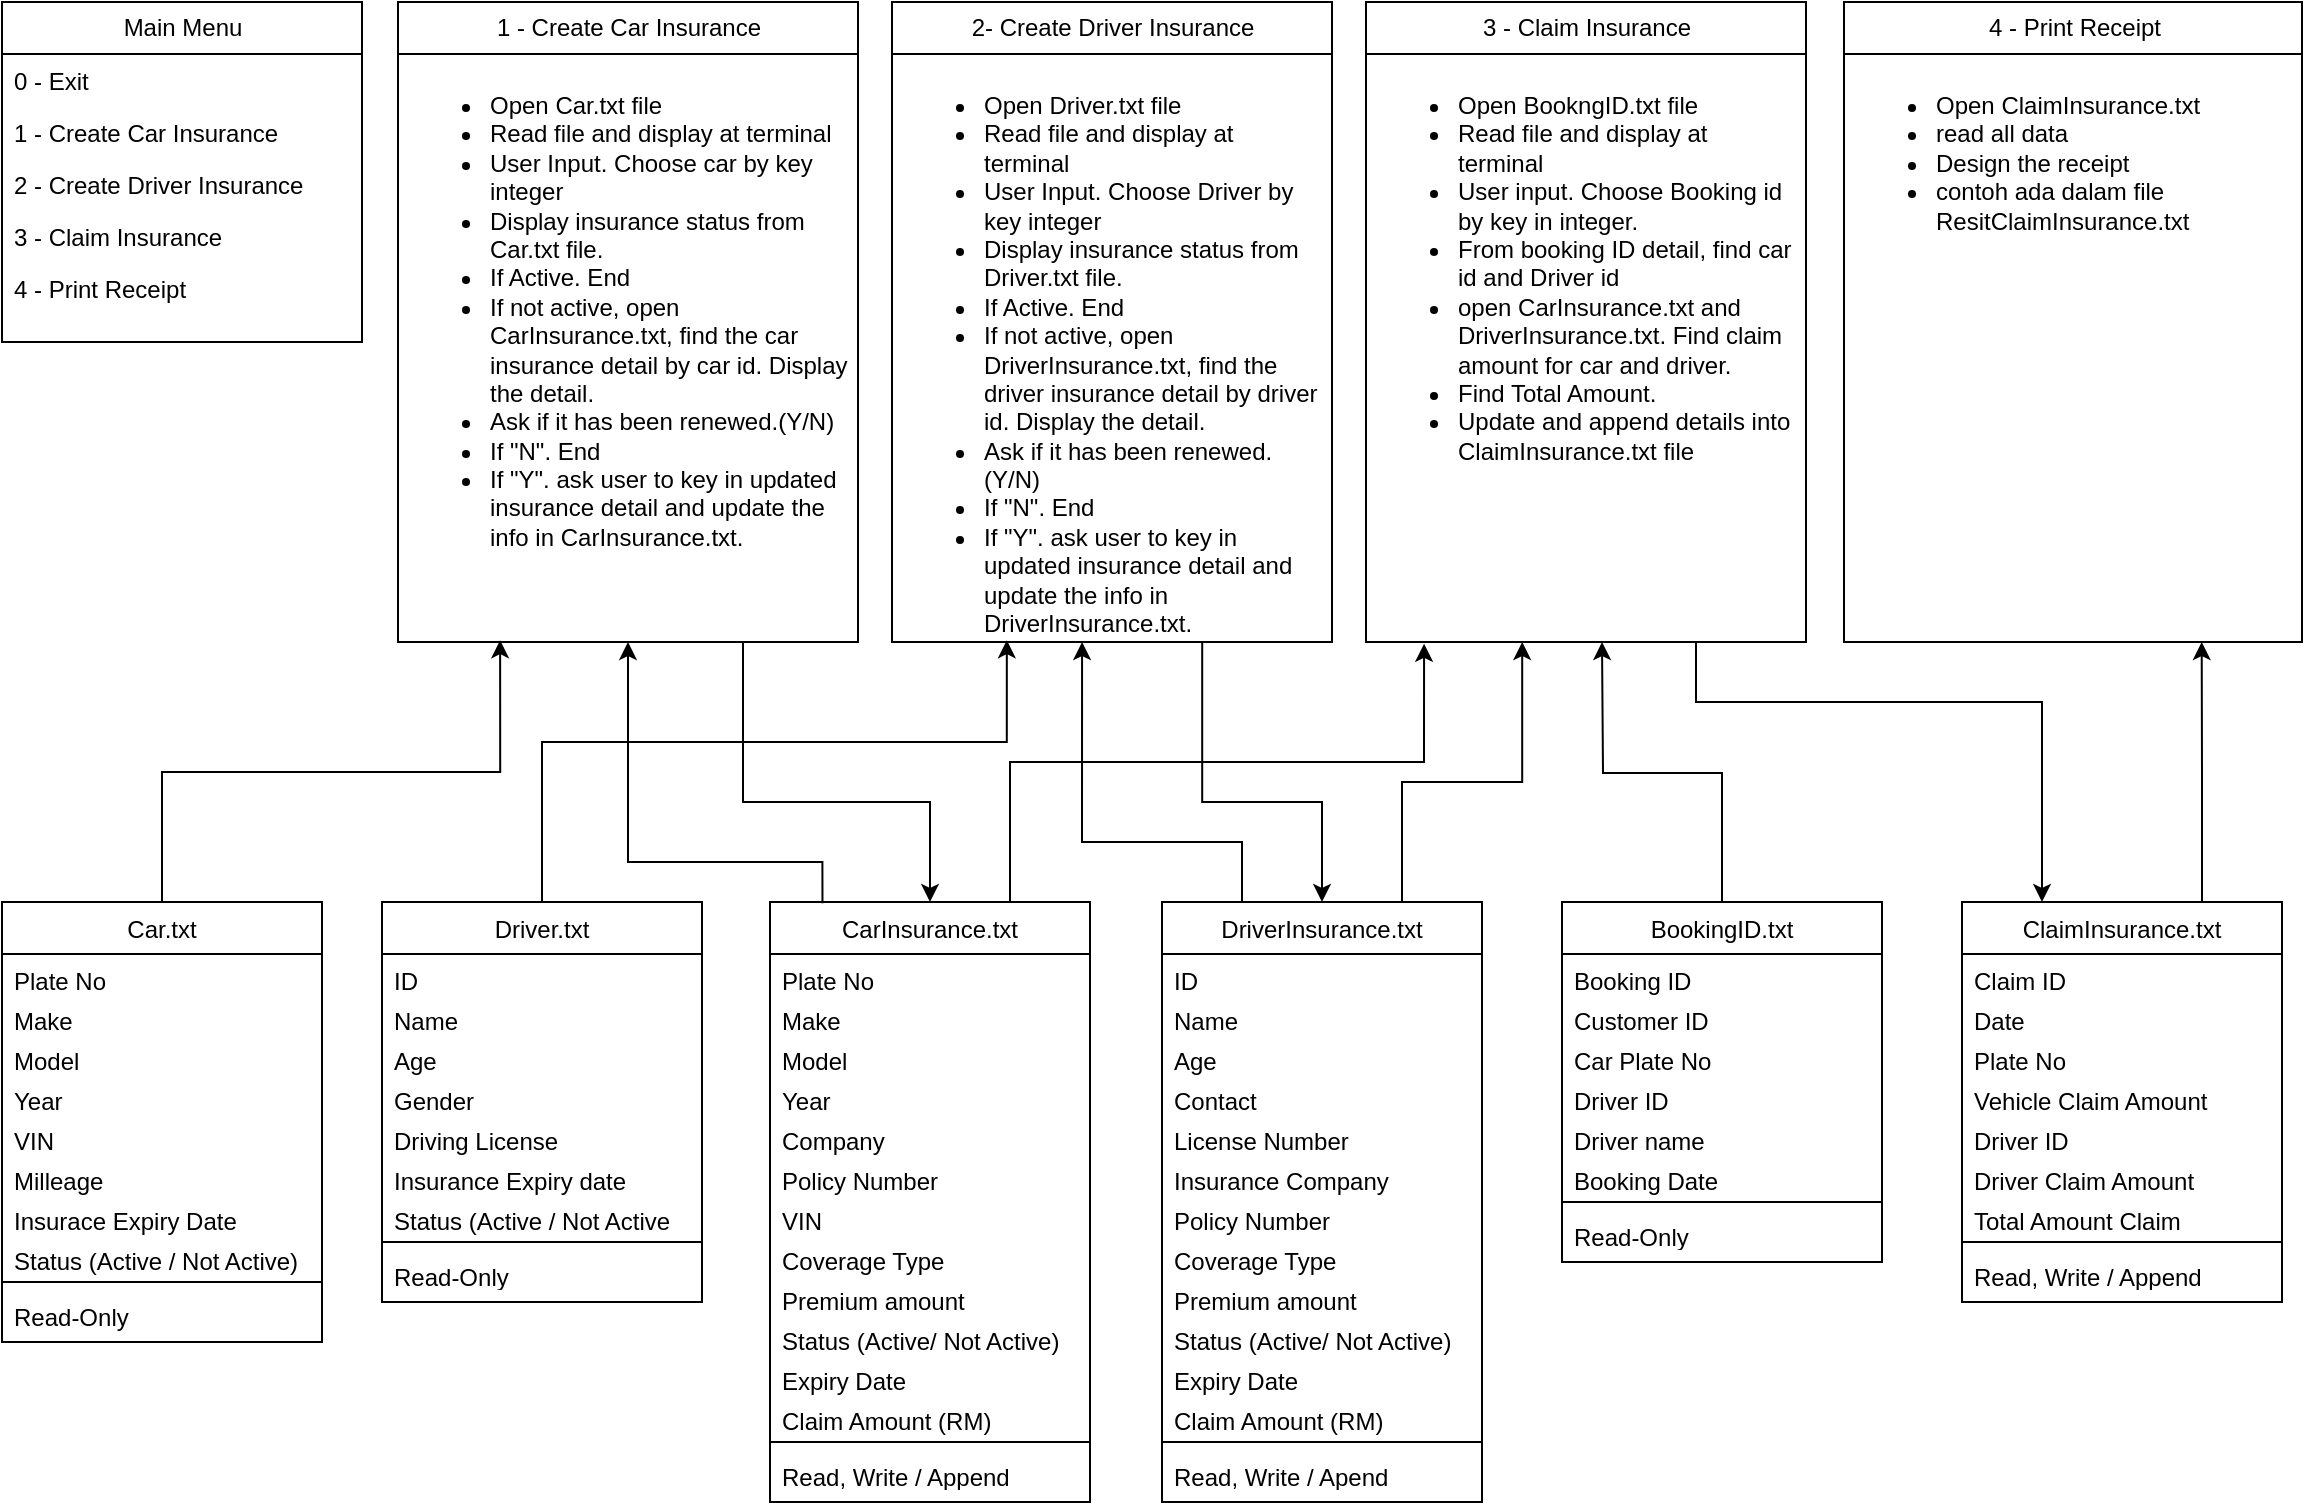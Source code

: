 <mxfile version="22.1.18" type="github">
  <diagram id="C5RBs43oDa-KdzZeNtuy" name="Page-1">
    <mxGraphModel dx="1302" dy="714" grid="1" gridSize="10" guides="1" tooltips="1" connect="1" arrows="1" fold="1" page="1" pageScale="1" pageWidth="1169" pageHeight="827" background="none" math="0" shadow="0">
      <root>
        <mxCell id="WIyWlLk6GJQsqaUBKTNV-0" />
        <mxCell id="WIyWlLk6GJQsqaUBKTNV-1" parent="WIyWlLk6GJQsqaUBKTNV-0" />
        <mxCell id="zkfFHV4jXpPFQw0GAbJ--17" value="Driver.txt" style="swimlane;fontStyle=0;align=center;verticalAlign=top;childLayout=stackLayout;horizontal=1;startSize=26;horizontalStack=0;resizeParent=1;resizeLast=0;collapsible=1;marginBottom=0;rounded=0;shadow=0;strokeWidth=1;" parent="WIyWlLk6GJQsqaUBKTNV-1" vertex="1">
          <mxGeometry x="199" y="480" width="160" height="200" as="geometry">
            <mxRectangle x="940" y="82" width="160" height="26" as="alternateBounds" />
          </mxGeometry>
        </mxCell>
        <mxCell id="LjltIJ_5xy5s9-dVVkUB-16" value="ID" style="text;align=left;verticalAlign=top;spacingLeft=4;spacingRight=4;overflow=hidden;rotatable=0;points=[[0,0.5],[1,0.5]];portConstraint=eastwest;" vertex="1" parent="zkfFHV4jXpPFQw0GAbJ--17">
          <mxGeometry y="26" width="160" height="20" as="geometry" />
        </mxCell>
        <mxCell id="LjltIJ_5xy5s9-dVVkUB-24" value="Name" style="text;align=left;verticalAlign=top;spacingLeft=4;spacingRight=4;overflow=hidden;rotatable=0;points=[[0,0.5],[1,0.5]];portConstraint=eastwest;" vertex="1" parent="zkfFHV4jXpPFQw0GAbJ--17">
          <mxGeometry y="46" width="160" height="20" as="geometry" />
        </mxCell>
        <mxCell id="LjltIJ_5xy5s9-dVVkUB-20" value="Age" style="text;align=left;verticalAlign=top;spacingLeft=4;spacingRight=4;overflow=hidden;rotatable=0;points=[[0,0.5],[1,0.5]];portConstraint=eastwest;" vertex="1" parent="zkfFHV4jXpPFQw0GAbJ--17">
          <mxGeometry y="66" width="160" height="20" as="geometry" />
        </mxCell>
        <mxCell id="LjltIJ_5xy5s9-dVVkUB-21" value="Gender" style="text;align=left;verticalAlign=top;spacingLeft=4;spacingRight=4;overflow=hidden;rotatable=0;points=[[0,0.5],[1,0.5]];portConstraint=eastwest;" vertex="1" parent="zkfFHV4jXpPFQw0GAbJ--17">
          <mxGeometry y="86" width="160" height="20" as="geometry" />
        </mxCell>
        <mxCell id="LjltIJ_5xy5s9-dVVkUB-23" value="Driving License" style="text;align=left;verticalAlign=top;spacingLeft=4;spacingRight=4;overflow=hidden;rotatable=0;points=[[0,0.5],[1,0.5]];portConstraint=eastwest;" vertex="1" parent="zkfFHV4jXpPFQw0GAbJ--17">
          <mxGeometry y="106" width="160" height="20" as="geometry" />
        </mxCell>
        <mxCell id="LjltIJ_5xy5s9-dVVkUB-19" value="Insurance Expiry date" style="text;align=left;verticalAlign=top;spacingLeft=4;spacingRight=4;overflow=hidden;rotatable=0;points=[[0,0.5],[1,0.5]];portConstraint=eastwest;" vertex="1" parent="zkfFHV4jXpPFQw0GAbJ--17">
          <mxGeometry y="126" width="160" height="20" as="geometry" />
        </mxCell>
        <mxCell id="LjltIJ_5xy5s9-dVVkUB-22" value="Status (Active / Not Active" style="text;align=left;verticalAlign=top;spacingLeft=4;spacingRight=4;overflow=hidden;rotatable=0;points=[[0,0.5],[1,0.5]];portConstraint=eastwest;" vertex="1" parent="zkfFHV4jXpPFQw0GAbJ--17">
          <mxGeometry y="146" width="160" height="20" as="geometry" />
        </mxCell>
        <mxCell id="zkfFHV4jXpPFQw0GAbJ--23" value="" style="line;html=1;strokeWidth=1;align=left;verticalAlign=middle;spacingTop=-1;spacingLeft=3;spacingRight=3;rotatable=0;labelPosition=right;points=[];portConstraint=eastwest;" parent="zkfFHV4jXpPFQw0GAbJ--17" vertex="1">
          <mxGeometry y="166" width="160" height="8" as="geometry" />
        </mxCell>
        <mxCell id="zkfFHV4jXpPFQw0GAbJ--24" value="Read-Only" style="text;align=left;verticalAlign=top;spacingLeft=4;spacingRight=4;overflow=hidden;rotatable=0;points=[[0,0.5],[1,0.5]];portConstraint=eastwest;" parent="zkfFHV4jXpPFQw0GAbJ--17" vertex="1">
          <mxGeometry y="174" width="160" height="16" as="geometry" />
        </mxCell>
        <mxCell id="LjltIJ_5xy5s9-dVVkUB-25" value="Car.txt" style="swimlane;fontStyle=0;align=center;verticalAlign=top;childLayout=stackLayout;horizontal=1;startSize=26;horizontalStack=0;resizeParent=1;resizeLast=0;collapsible=1;marginBottom=0;rounded=0;shadow=0;strokeWidth=1;" vertex="1" parent="WIyWlLk6GJQsqaUBKTNV-1">
          <mxGeometry x="9" y="480" width="160" height="220" as="geometry">
            <mxRectangle x="30" y="480" width="160" height="26" as="alternateBounds" />
          </mxGeometry>
        </mxCell>
        <mxCell id="LjltIJ_5xy5s9-dVVkUB-26" value="Plate No" style="text;align=left;verticalAlign=top;spacingLeft=4;spacingRight=4;overflow=hidden;rotatable=0;points=[[0,0.5],[1,0.5]];portConstraint=eastwest;" vertex="1" parent="LjltIJ_5xy5s9-dVVkUB-25">
          <mxGeometry y="26" width="160" height="20" as="geometry" />
        </mxCell>
        <mxCell id="LjltIJ_5xy5s9-dVVkUB-27" value="Make" style="text;align=left;verticalAlign=top;spacingLeft=4;spacingRight=4;overflow=hidden;rotatable=0;points=[[0,0.5],[1,0.5]];portConstraint=eastwest;" vertex="1" parent="LjltIJ_5xy5s9-dVVkUB-25">
          <mxGeometry y="46" width="160" height="20" as="geometry" />
        </mxCell>
        <mxCell id="LjltIJ_5xy5s9-dVVkUB-28" value="Model" style="text;align=left;verticalAlign=top;spacingLeft=4;spacingRight=4;overflow=hidden;rotatable=0;points=[[0,0.5],[1,0.5]];portConstraint=eastwest;" vertex="1" parent="LjltIJ_5xy5s9-dVVkUB-25">
          <mxGeometry y="66" width="160" height="20" as="geometry" />
        </mxCell>
        <mxCell id="LjltIJ_5xy5s9-dVVkUB-29" value="Year" style="text;align=left;verticalAlign=top;spacingLeft=4;spacingRight=4;overflow=hidden;rotatable=0;points=[[0,0.5],[1,0.5]];portConstraint=eastwest;" vertex="1" parent="LjltIJ_5xy5s9-dVVkUB-25">
          <mxGeometry y="86" width="160" height="20" as="geometry" />
        </mxCell>
        <mxCell id="LjltIJ_5xy5s9-dVVkUB-30" value="VIN" style="text;align=left;verticalAlign=top;spacingLeft=4;spacingRight=4;overflow=hidden;rotatable=0;points=[[0,0.5],[1,0.5]];portConstraint=eastwest;" vertex="1" parent="LjltIJ_5xy5s9-dVVkUB-25">
          <mxGeometry y="106" width="160" height="20" as="geometry" />
        </mxCell>
        <mxCell id="LjltIJ_5xy5s9-dVVkUB-31" value="Milleage" style="text;align=left;verticalAlign=top;spacingLeft=4;spacingRight=4;overflow=hidden;rotatable=0;points=[[0,0.5],[1,0.5]];portConstraint=eastwest;" vertex="1" parent="LjltIJ_5xy5s9-dVVkUB-25">
          <mxGeometry y="126" width="160" height="20" as="geometry" />
        </mxCell>
        <mxCell id="LjltIJ_5xy5s9-dVVkUB-32" value="Insurace Expiry Date" style="text;align=left;verticalAlign=top;spacingLeft=4;spacingRight=4;overflow=hidden;rotatable=0;points=[[0,0.5],[1,0.5]];portConstraint=eastwest;" vertex="1" parent="LjltIJ_5xy5s9-dVVkUB-25">
          <mxGeometry y="146" width="160" height="20" as="geometry" />
        </mxCell>
        <mxCell id="LjltIJ_5xy5s9-dVVkUB-131" value="Status (Active / Not Active)" style="text;align=left;verticalAlign=top;spacingLeft=4;spacingRight=4;overflow=hidden;rotatable=0;points=[[0,0.5],[1,0.5]];portConstraint=eastwest;" vertex="1" parent="LjltIJ_5xy5s9-dVVkUB-25">
          <mxGeometry y="166" width="160" height="20" as="geometry" />
        </mxCell>
        <mxCell id="LjltIJ_5xy5s9-dVVkUB-33" value="" style="line;html=1;strokeWidth=1;align=left;verticalAlign=middle;spacingTop=-1;spacingLeft=3;spacingRight=3;rotatable=0;labelPosition=right;points=[];portConstraint=eastwest;" vertex="1" parent="LjltIJ_5xy5s9-dVVkUB-25">
          <mxGeometry y="186" width="160" height="8" as="geometry" />
        </mxCell>
        <mxCell id="LjltIJ_5xy5s9-dVVkUB-34" value="Read-Only" style="text;align=left;verticalAlign=top;spacingLeft=4;spacingRight=4;overflow=hidden;rotatable=0;points=[[0,0.5],[1,0.5]];portConstraint=eastwest;" vertex="1" parent="LjltIJ_5xy5s9-dVVkUB-25">
          <mxGeometry y="194" width="160" height="26" as="geometry" />
        </mxCell>
        <mxCell id="LjltIJ_5xy5s9-dVVkUB-35" value="DriverInsurance.txt" style="swimlane;fontStyle=0;align=center;verticalAlign=top;childLayout=stackLayout;horizontal=1;startSize=26;horizontalStack=0;resizeParent=1;resizeLast=0;collapsible=1;marginBottom=0;rounded=0;shadow=0;strokeWidth=1;" vertex="1" parent="WIyWlLk6GJQsqaUBKTNV-1">
          <mxGeometry x="589" y="480" width="160" height="300" as="geometry">
            <mxRectangle x="710" y="480" width="160" height="26" as="alternateBounds" />
          </mxGeometry>
        </mxCell>
        <mxCell id="LjltIJ_5xy5s9-dVVkUB-36" value="ID" style="text;align=left;verticalAlign=top;spacingLeft=4;spacingRight=4;overflow=hidden;rotatable=0;points=[[0,0.5],[1,0.5]];portConstraint=eastwest;" vertex="1" parent="LjltIJ_5xy5s9-dVVkUB-35">
          <mxGeometry y="26" width="160" height="20" as="geometry" />
        </mxCell>
        <mxCell id="LjltIJ_5xy5s9-dVVkUB-37" value="Name" style="text;align=left;verticalAlign=top;spacingLeft=4;spacingRight=4;overflow=hidden;rotatable=0;points=[[0,0.5],[1,0.5]];portConstraint=eastwest;" vertex="1" parent="LjltIJ_5xy5s9-dVVkUB-35">
          <mxGeometry y="46" width="160" height="20" as="geometry" />
        </mxCell>
        <mxCell id="LjltIJ_5xy5s9-dVVkUB-82" value="Age" style="text;align=left;verticalAlign=top;spacingLeft=4;spacingRight=4;overflow=hidden;rotatable=0;points=[[0,0.5],[1,0.5]];portConstraint=eastwest;" vertex="1" parent="LjltIJ_5xy5s9-dVVkUB-35">
          <mxGeometry y="66" width="160" height="20" as="geometry" />
        </mxCell>
        <mxCell id="LjltIJ_5xy5s9-dVVkUB-83" value="Contact" style="text;align=left;verticalAlign=top;spacingLeft=4;spacingRight=4;overflow=hidden;rotatable=0;points=[[0,0.5],[1,0.5]];portConstraint=eastwest;" vertex="1" parent="LjltIJ_5xy5s9-dVVkUB-35">
          <mxGeometry y="86" width="160" height="20" as="geometry" />
        </mxCell>
        <mxCell id="LjltIJ_5xy5s9-dVVkUB-38" value="License Number" style="text;align=left;verticalAlign=top;spacingLeft=4;spacingRight=4;overflow=hidden;rotatable=0;points=[[0,0.5],[1,0.5]];portConstraint=eastwest;" vertex="1" parent="LjltIJ_5xy5s9-dVVkUB-35">
          <mxGeometry y="106" width="160" height="20" as="geometry" />
        </mxCell>
        <mxCell id="LjltIJ_5xy5s9-dVVkUB-39" value="Insurance Company" style="text;align=left;verticalAlign=top;spacingLeft=4;spacingRight=4;overflow=hidden;rotatable=0;points=[[0,0.5],[1,0.5]];portConstraint=eastwest;" vertex="1" parent="LjltIJ_5xy5s9-dVVkUB-35">
          <mxGeometry y="126" width="160" height="20" as="geometry" />
        </mxCell>
        <mxCell id="LjltIJ_5xy5s9-dVVkUB-40" value="Policy Number" style="text;align=left;verticalAlign=top;spacingLeft=4;spacingRight=4;overflow=hidden;rotatable=0;points=[[0,0.5],[1,0.5]];portConstraint=eastwest;" vertex="1" parent="LjltIJ_5xy5s9-dVVkUB-35">
          <mxGeometry y="146" width="160" height="20" as="geometry" />
        </mxCell>
        <mxCell id="LjltIJ_5xy5s9-dVVkUB-41" value="Coverage Type&#xa;" style="text;align=left;verticalAlign=top;spacingLeft=4;spacingRight=4;overflow=hidden;rotatable=0;points=[[0,0.5],[1,0.5]];portConstraint=eastwest;" vertex="1" parent="LjltIJ_5xy5s9-dVVkUB-35">
          <mxGeometry y="166" width="160" height="20" as="geometry" />
        </mxCell>
        <mxCell id="LjltIJ_5xy5s9-dVVkUB-84" value="Premium amount" style="text;align=left;verticalAlign=top;spacingLeft=4;spacingRight=4;overflow=hidden;rotatable=0;points=[[0,0.5],[1,0.5]];portConstraint=eastwest;" vertex="1" parent="LjltIJ_5xy5s9-dVVkUB-35">
          <mxGeometry y="186" width="160" height="20" as="geometry" />
        </mxCell>
        <mxCell id="LjltIJ_5xy5s9-dVVkUB-85" value="Status (Active/ Not Active)" style="text;align=left;verticalAlign=top;spacingLeft=4;spacingRight=4;overflow=hidden;rotatable=0;points=[[0,0.5],[1,0.5]];portConstraint=eastwest;" vertex="1" parent="LjltIJ_5xy5s9-dVVkUB-35">
          <mxGeometry y="206" width="160" height="20" as="geometry" />
        </mxCell>
        <mxCell id="LjltIJ_5xy5s9-dVVkUB-42" value="Expiry Date" style="text;align=left;verticalAlign=top;spacingLeft=4;spacingRight=4;overflow=hidden;rotatable=0;points=[[0,0.5],[1,0.5]];portConstraint=eastwest;" vertex="1" parent="LjltIJ_5xy5s9-dVVkUB-35">
          <mxGeometry y="226" width="160" height="20" as="geometry" />
        </mxCell>
        <mxCell id="LjltIJ_5xy5s9-dVVkUB-87" value="Claim Amount (RM)" style="text;align=left;verticalAlign=top;spacingLeft=4;spacingRight=4;overflow=hidden;rotatable=0;points=[[0,0.5],[1,0.5]];portConstraint=eastwest;" vertex="1" parent="LjltIJ_5xy5s9-dVVkUB-35">
          <mxGeometry y="246" width="160" height="20" as="geometry" />
        </mxCell>
        <mxCell id="LjltIJ_5xy5s9-dVVkUB-43" value="" style="line;html=1;strokeWidth=1;align=left;verticalAlign=middle;spacingTop=-1;spacingLeft=3;spacingRight=3;rotatable=0;labelPosition=right;points=[];portConstraint=eastwest;" vertex="1" parent="LjltIJ_5xy5s9-dVVkUB-35">
          <mxGeometry y="266" width="160" height="8" as="geometry" />
        </mxCell>
        <mxCell id="LjltIJ_5xy5s9-dVVkUB-44" value="Read, Write / Apend" style="text;align=left;verticalAlign=top;spacingLeft=4;spacingRight=4;overflow=hidden;rotatable=0;points=[[0,0.5],[1,0.5]];portConstraint=eastwest;" vertex="1" parent="LjltIJ_5xy5s9-dVVkUB-35">
          <mxGeometry y="274" width="160" height="16" as="geometry" />
        </mxCell>
        <mxCell id="LjltIJ_5xy5s9-dVVkUB-45" value="CarInsurance.txt" style="swimlane;fontStyle=0;align=center;verticalAlign=top;childLayout=stackLayout;horizontal=1;startSize=26;horizontalStack=0;resizeParent=1;resizeLast=0;collapsible=1;marginBottom=0;rounded=0;shadow=0;strokeWidth=1;" vertex="1" parent="WIyWlLk6GJQsqaUBKTNV-1">
          <mxGeometry x="393" y="480" width="160" height="300" as="geometry">
            <mxRectangle x="490" y="480" width="160" height="26" as="alternateBounds" />
          </mxGeometry>
        </mxCell>
        <mxCell id="LjltIJ_5xy5s9-dVVkUB-46" value="Plate No" style="text;align=left;verticalAlign=top;spacingLeft=4;spacingRight=4;overflow=hidden;rotatable=0;points=[[0,0.5],[1,0.5]];portConstraint=eastwest;" vertex="1" parent="LjltIJ_5xy5s9-dVVkUB-45">
          <mxGeometry y="26" width="160" height="20" as="geometry" />
        </mxCell>
        <mxCell id="LjltIJ_5xy5s9-dVVkUB-47" value="Make" style="text;align=left;verticalAlign=top;spacingLeft=4;spacingRight=4;overflow=hidden;rotatable=0;points=[[0,0.5],[1,0.5]];portConstraint=eastwest;" vertex="1" parent="LjltIJ_5xy5s9-dVVkUB-45">
          <mxGeometry y="46" width="160" height="20" as="geometry" />
        </mxCell>
        <mxCell id="LjltIJ_5xy5s9-dVVkUB-48" value="Model" style="text;align=left;verticalAlign=top;spacingLeft=4;spacingRight=4;overflow=hidden;rotatable=0;points=[[0,0.5],[1,0.5]];portConstraint=eastwest;" vertex="1" parent="LjltIJ_5xy5s9-dVVkUB-45">
          <mxGeometry y="66" width="160" height="20" as="geometry" />
        </mxCell>
        <mxCell id="LjltIJ_5xy5s9-dVVkUB-49" value="Year" style="text;align=left;verticalAlign=top;spacingLeft=4;spacingRight=4;overflow=hidden;rotatable=0;points=[[0,0.5],[1,0.5]];portConstraint=eastwest;" vertex="1" parent="LjltIJ_5xy5s9-dVVkUB-45">
          <mxGeometry y="86" width="160" height="20" as="geometry" />
        </mxCell>
        <mxCell id="LjltIJ_5xy5s9-dVVkUB-77" value="Company" style="text;align=left;verticalAlign=top;spacingLeft=4;spacingRight=4;overflow=hidden;rotatable=0;points=[[0,0.5],[1,0.5]];portConstraint=eastwest;" vertex="1" parent="LjltIJ_5xy5s9-dVVkUB-45">
          <mxGeometry y="106" width="160" height="20" as="geometry" />
        </mxCell>
        <mxCell id="LjltIJ_5xy5s9-dVVkUB-78" value="Policy Number" style="text;align=left;verticalAlign=top;spacingLeft=4;spacingRight=4;overflow=hidden;rotatable=0;points=[[0,0.5],[1,0.5]];portConstraint=eastwest;" vertex="1" parent="LjltIJ_5xy5s9-dVVkUB-45">
          <mxGeometry y="126" width="160" height="20" as="geometry" />
        </mxCell>
        <mxCell id="LjltIJ_5xy5s9-dVVkUB-50" value="VIN" style="text;align=left;verticalAlign=top;spacingLeft=4;spacingRight=4;overflow=hidden;rotatable=0;points=[[0,0.5],[1,0.5]];portConstraint=eastwest;" vertex="1" parent="LjltIJ_5xy5s9-dVVkUB-45">
          <mxGeometry y="146" width="160" height="20" as="geometry" />
        </mxCell>
        <mxCell id="LjltIJ_5xy5s9-dVVkUB-51" value="Coverage Type" style="text;align=left;verticalAlign=top;spacingLeft=4;spacingRight=4;overflow=hidden;rotatable=0;points=[[0,0.5],[1,0.5]];portConstraint=eastwest;" vertex="1" parent="LjltIJ_5xy5s9-dVVkUB-45">
          <mxGeometry y="166" width="160" height="20" as="geometry" />
        </mxCell>
        <mxCell id="LjltIJ_5xy5s9-dVVkUB-52" value="Premium amount" style="text;align=left;verticalAlign=top;spacingLeft=4;spacingRight=4;overflow=hidden;rotatable=0;points=[[0,0.5],[1,0.5]];portConstraint=eastwest;" vertex="1" parent="LjltIJ_5xy5s9-dVVkUB-45">
          <mxGeometry y="186" width="160" height="20" as="geometry" />
        </mxCell>
        <mxCell id="LjltIJ_5xy5s9-dVVkUB-79" value="Status (Active/ Not Active)" style="text;align=left;verticalAlign=top;spacingLeft=4;spacingRight=4;overflow=hidden;rotatable=0;points=[[0,0.5],[1,0.5]];portConstraint=eastwest;" vertex="1" parent="LjltIJ_5xy5s9-dVVkUB-45">
          <mxGeometry y="206" width="160" height="20" as="geometry" />
        </mxCell>
        <mxCell id="LjltIJ_5xy5s9-dVVkUB-80" value="Expiry Date" style="text;align=left;verticalAlign=top;spacingLeft=4;spacingRight=4;overflow=hidden;rotatable=0;points=[[0,0.5],[1,0.5]];portConstraint=eastwest;" vertex="1" parent="LjltIJ_5xy5s9-dVVkUB-45">
          <mxGeometry y="226" width="160" height="20" as="geometry" />
        </mxCell>
        <mxCell id="LjltIJ_5xy5s9-dVVkUB-81" value="Claim Amount (RM)" style="text;align=left;verticalAlign=top;spacingLeft=4;spacingRight=4;overflow=hidden;rotatable=0;points=[[0,0.5],[1,0.5]];portConstraint=eastwest;" vertex="1" parent="LjltIJ_5xy5s9-dVVkUB-45">
          <mxGeometry y="246" width="160" height="20" as="geometry" />
        </mxCell>
        <mxCell id="LjltIJ_5xy5s9-dVVkUB-53" value="" style="line;html=1;strokeWidth=1;align=left;verticalAlign=middle;spacingTop=-1;spacingLeft=3;spacingRight=3;rotatable=0;labelPosition=right;points=[];portConstraint=eastwest;" vertex="1" parent="LjltIJ_5xy5s9-dVVkUB-45">
          <mxGeometry y="266" width="160" height="8" as="geometry" />
        </mxCell>
        <mxCell id="LjltIJ_5xy5s9-dVVkUB-54" value="Read, Write / Append" style="text;align=left;verticalAlign=top;spacingLeft=4;spacingRight=4;overflow=hidden;rotatable=0;points=[[0,0.5],[1,0.5]];portConstraint=eastwest;" vertex="1" parent="LjltIJ_5xy5s9-dVVkUB-45">
          <mxGeometry y="274" width="160" height="16" as="geometry" />
        </mxCell>
        <mxCell id="LjltIJ_5xy5s9-dVVkUB-146" style="edgeStyle=orthogonalEdgeStyle;rounded=0;orthogonalLoop=1;jettySize=auto;html=1;" edge="1" parent="WIyWlLk6GJQsqaUBKTNV-1" source="LjltIJ_5xy5s9-dVVkUB-65">
          <mxGeometry relative="1" as="geometry">
            <mxPoint x="809" y="350" as="targetPoint" />
          </mxGeometry>
        </mxCell>
        <mxCell id="LjltIJ_5xy5s9-dVVkUB-65" value="BookingID.txt" style="swimlane;fontStyle=0;align=center;verticalAlign=top;childLayout=stackLayout;horizontal=1;startSize=26;horizontalStack=0;resizeParent=1;resizeLast=0;collapsible=1;marginBottom=0;rounded=0;shadow=0;strokeWidth=1;" vertex="1" parent="WIyWlLk6GJQsqaUBKTNV-1">
          <mxGeometry x="789" y="480" width="160" height="180" as="geometry">
            <mxRectangle x="940" y="480" width="160" height="26" as="alternateBounds" />
          </mxGeometry>
        </mxCell>
        <mxCell id="LjltIJ_5xy5s9-dVVkUB-66" value="Booking ID" style="text;align=left;verticalAlign=top;spacingLeft=4;spacingRight=4;overflow=hidden;rotatable=0;points=[[0,0.5],[1,0.5]];portConstraint=eastwest;" vertex="1" parent="LjltIJ_5xy5s9-dVVkUB-65">
          <mxGeometry y="26" width="160" height="20" as="geometry" />
        </mxCell>
        <mxCell id="LjltIJ_5xy5s9-dVVkUB-67" value="Customer ID" style="text;align=left;verticalAlign=top;spacingLeft=4;spacingRight=4;overflow=hidden;rotatable=0;points=[[0,0.5],[1,0.5]];portConstraint=eastwest;" vertex="1" parent="LjltIJ_5xy5s9-dVVkUB-65">
          <mxGeometry y="46" width="160" height="20" as="geometry" />
        </mxCell>
        <mxCell id="LjltIJ_5xy5s9-dVVkUB-68" value="Car Plate No" style="text;align=left;verticalAlign=top;spacingLeft=4;spacingRight=4;overflow=hidden;rotatable=0;points=[[0,0.5],[1,0.5]];portConstraint=eastwest;" vertex="1" parent="LjltIJ_5xy5s9-dVVkUB-65">
          <mxGeometry y="66" width="160" height="20" as="geometry" />
        </mxCell>
        <mxCell id="LjltIJ_5xy5s9-dVVkUB-70" value="Driver ID" style="text;align=left;verticalAlign=top;spacingLeft=4;spacingRight=4;overflow=hidden;rotatable=0;points=[[0,0.5],[1,0.5]];portConstraint=eastwest;" vertex="1" parent="LjltIJ_5xy5s9-dVVkUB-65">
          <mxGeometry y="86" width="160" height="20" as="geometry" />
        </mxCell>
        <mxCell id="LjltIJ_5xy5s9-dVVkUB-69" value="Driver name" style="text;align=left;verticalAlign=top;spacingLeft=4;spacingRight=4;overflow=hidden;rotatable=0;points=[[0,0.5],[1,0.5]];portConstraint=eastwest;" vertex="1" parent="LjltIJ_5xy5s9-dVVkUB-65">
          <mxGeometry y="106" width="160" height="20" as="geometry" />
        </mxCell>
        <mxCell id="LjltIJ_5xy5s9-dVVkUB-72" value="Booking Date" style="text;align=left;verticalAlign=top;spacingLeft=4;spacingRight=4;overflow=hidden;rotatable=0;points=[[0,0.5],[1,0.5]];portConstraint=eastwest;" vertex="1" parent="LjltIJ_5xy5s9-dVVkUB-65">
          <mxGeometry y="126" width="160" height="20" as="geometry" />
        </mxCell>
        <mxCell id="LjltIJ_5xy5s9-dVVkUB-73" value="" style="line;html=1;strokeWidth=1;align=left;verticalAlign=middle;spacingTop=-1;spacingLeft=3;spacingRight=3;rotatable=0;labelPosition=right;points=[];portConstraint=eastwest;" vertex="1" parent="LjltIJ_5xy5s9-dVVkUB-65">
          <mxGeometry y="146" width="160" height="8" as="geometry" />
        </mxCell>
        <mxCell id="LjltIJ_5xy5s9-dVVkUB-74" value="Read-Only" style="text;align=left;verticalAlign=top;spacingLeft=4;spacingRight=4;overflow=hidden;rotatable=0;points=[[0,0.5],[1,0.5]];portConstraint=eastwest;" vertex="1" parent="LjltIJ_5xy5s9-dVVkUB-65">
          <mxGeometry y="154" width="160" height="16" as="geometry" />
        </mxCell>
        <mxCell id="LjltIJ_5xy5s9-dVVkUB-103" value="ClaimInsurance.txt" style="swimlane;fontStyle=0;align=center;verticalAlign=top;childLayout=stackLayout;horizontal=1;startSize=26;horizontalStack=0;resizeParent=1;resizeLast=0;collapsible=1;marginBottom=0;rounded=0;shadow=0;strokeWidth=1;" vertex="1" parent="WIyWlLk6GJQsqaUBKTNV-1">
          <mxGeometry x="989" y="480" width="160" height="200" as="geometry">
            <mxRectangle x="1180" y="480" width="160" height="26" as="alternateBounds" />
          </mxGeometry>
        </mxCell>
        <mxCell id="LjltIJ_5xy5s9-dVVkUB-104" value="Claim ID" style="text;align=left;verticalAlign=top;spacingLeft=4;spacingRight=4;overflow=hidden;rotatable=0;points=[[0,0.5],[1,0.5]];portConstraint=eastwest;" vertex="1" parent="LjltIJ_5xy5s9-dVVkUB-103">
          <mxGeometry y="26" width="160" height="20" as="geometry" />
        </mxCell>
        <mxCell id="LjltIJ_5xy5s9-dVVkUB-119" value="Date" style="text;align=left;verticalAlign=top;spacingLeft=4;spacingRight=4;overflow=hidden;rotatable=0;points=[[0,0.5],[1,0.5]];portConstraint=eastwest;" vertex="1" parent="LjltIJ_5xy5s9-dVVkUB-103">
          <mxGeometry y="46" width="160" height="20" as="geometry" />
        </mxCell>
        <mxCell id="LjltIJ_5xy5s9-dVVkUB-118" value="Plate No" style="text;align=left;verticalAlign=top;spacingLeft=4;spacingRight=4;overflow=hidden;rotatable=0;points=[[0,0.5],[1,0.5]];portConstraint=eastwest;" vertex="1" parent="LjltIJ_5xy5s9-dVVkUB-103">
          <mxGeometry y="66" width="160" height="20" as="geometry" />
        </mxCell>
        <mxCell id="LjltIJ_5xy5s9-dVVkUB-110" value="Vehicle Claim Amount" style="text;align=left;verticalAlign=top;spacingLeft=4;spacingRight=4;overflow=hidden;rotatable=0;points=[[0,0.5],[1,0.5]];portConstraint=eastwest;" vertex="1" parent="LjltIJ_5xy5s9-dVVkUB-103">
          <mxGeometry y="86" width="160" height="20" as="geometry" />
        </mxCell>
        <mxCell id="LjltIJ_5xy5s9-dVVkUB-111" value="Driver ID" style="text;align=left;verticalAlign=top;spacingLeft=4;spacingRight=4;overflow=hidden;rotatable=0;points=[[0,0.5],[1,0.5]];portConstraint=eastwest;" vertex="1" parent="LjltIJ_5xy5s9-dVVkUB-103">
          <mxGeometry y="106" width="160" height="20" as="geometry" />
        </mxCell>
        <mxCell id="LjltIJ_5xy5s9-dVVkUB-112" value="Driver Claim Amount" style="text;align=left;verticalAlign=top;spacingLeft=4;spacingRight=4;overflow=hidden;rotatable=0;points=[[0,0.5],[1,0.5]];portConstraint=eastwest;" vertex="1" parent="LjltIJ_5xy5s9-dVVkUB-103">
          <mxGeometry y="126" width="160" height="20" as="geometry" />
        </mxCell>
        <mxCell id="LjltIJ_5xy5s9-dVVkUB-113" value="Total Amount Claim" style="text;align=left;verticalAlign=top;spacingLeft=4;spacingRight=4;overflow=hidden;rotatable=0;points=[[0,0.5],[1,0.5]];portConstraint=eastwest;" vertex="1" parent="LjltIJ_5xy5s9-dVVkUB-103">
          <mxGeometry y="146" width="160" height="20" as="geometry" />
        </mxCell>
        <mxCell id="LjltIJ_5xy5s9-dVVkUB-116" value="" style="line;html=1;strokeWidth=1;align=left;verticalAlign=middle;spacingTop=-1;spacingLeft=3;spacingRight=3;rotatable=0;labelPosition=right;points=[];portConstraint=eastwest;" vertex="1" parent="LjltIJ_5xy5s9-dVVkUB-103">
          <mxGeometry y="166" width="160" height="8" as="geometry" />
        </mxCell>
        <mxCell id="LjltIJ_5xy5s9-dVVkUB-117" value="Read, Write / Append" style="text;align=left;verticalAlign=top;spacingLeft=4;spacingRight=4;overflow=hidden;rotatable=0;points=[[0,0.5],[1,0.5]];portConstraint=eastwest;" vertex="1" parent="LjltIJ_5xy5s9-dVVkUB-103">
          <mxGeometry y="174" width="160" height="16" as="geometry" />
        </mxCell>
        <mxCell id="LjltIJ_5xy5s9-dVVkUB-121" value="Main Menu" style="swimlane;fontStyle=0;childLayout=stackLayout;horizontal=1;startSize=26;fillColor=none;horizontalStack=0;resizeParent=1;resizeParentMax=0;resizeLast=0;collapsible=1;marginBottom=0;html=1;" vertex="1" parent="WIyWlLk6GJQsqaUBKTNV-1">
          <mxGeometry x="9" y="30" width="180" height="170" as="geometry" />
        </mxCell>
        <mxCell id="LjltIJ_5xy5s9-dVVkUB-122" value="0 - Exit&amp;nbsp;" style="text;strokeColor=none;fillColor=none;align=left;verticalAlign=top;spacingLeft=4;spacingRight=4;overflow=hidden;rotatable=0;points=[[0,0.5],[1,0.5]];portConstraint=eastwest;whiteSpace=wrap;html=1;" vertex="1" parent="LjltIJ_5xy5s9-dVVkUB-121">
          <mxGeometry y="26" width="180" height="26" as="geometry" />
        </mxCell>
        <mxCell id="LjltIJ_5xy5s9-dVVkUB-123" value="1 - Create Car Insurance" style="text;strokeColor=none;fillColor=none;align=left;verticalAlign=top;spacingLeft=4;spacingRight=4;overflow=hidden;rotatable=0;points=[[0,0.5],[1,0.5]];portConstraint=eastwest;whiteSpace=wrap;html=1;" vertex="1" parent="LjltIJ_5xy5s9-dVVkUB-121">
          <mxGeometry y="52" width="180" height="26" as="geometry" />
        </mxCell>
        <mxCell id="LjltIJ_5xy5s9-dVVkUB-124" value="2 - Create Driver Insurance" style="text;strokeColor=none;fillColor=none;align=left;verticalAlign=top;spacingLeft=4;spacingRight=4;overflow=hidden;rotatable=0;points=[[0,0.5],[1,0.5]];portConstraint=eastwest;whiteSpace=wrap;html=1;" vertex="1" parent="LjltIJ_5xy5s9-dVVkUB-121">
          <mxGeometry y="78" width="180" height="26" as="geometry" />
        </mxCell>
        <mxCell id="LjltIJ_5xy5s9-dVVkUB-125" value="3 - Claim Insurance" style="text;strokeColor=none;fillColor=none;align=left;verticalAlign=top;spacingLeft=4;spacingRight=4;overflow=hidden;rotatable=0;points=[[0,0.5],[1,0.5]];portConstraint=eastwest;whiteSpace=wrap;html=1;" vertex="1" parent="LjltIJ_5xy5s9-dVVkUB-121">
          <mxGeometry y="104" width="180" height="26" as="geometry" />
        </mxCell>
        <mxCell id="LjltIJ_5xy5s9-dVVkUB-136" value="4 - Print Receipt&amp;nbsp;" style="text;strokeColor=none;fillColor=none;align=left;verticalAlign=top;spacingLeft=4;spacingRight=4;overflow=hidden;rotatable=0;points=[[0,0.5],[1,0.5]];portConstraint=eastwest;whiteSpace=wrap;html=1;" vertex="1" parent="LjltIJ_5xy5s9-dVVkUB-121">
          <mxGeometry y="130" width="180" height="40" as="geometry" />
        </mxCell>
        <mxCell id="LjltIJ_5xy5s9-dVVkUB-151" style="edgeStyle=orthogonalEdgeStyle;rounded=0;orthogonalLoop=1;jettySize=auto;html=1;exitX=0.75;exitY=1;exitDx=0;exitDy=0;entryX=0.5;entryY=0;entryDx=0;entryDy=0;" edge="1" parent="WIyWlLk6GJQsqaUBKTNV-1" source="LjltIJ_5xy5s9-dVVkUB-126" target="LjltIJ_5xy5s9-dVVkUB-45">
          <mxGeometry relative="1" as="geometry">
            <Array as="points">
              <mxPoint x="379" y="430" />
              <mxPoint x="473" y="430" />
            </Array>
          </mxGeometry>
        </mxCell>
        <mxCell id="LjltIJ_5xy5s9-dVVkUB-126" value="1 - Create Car Insurance" style="swimlane;fontStyle=0;childLayout=stackLayout;horizontal=1;startSize=26;fillColor=none;horizontalStack=0;resizeParent=1;resizeParentMax=0;resizeLast=0;collapsible=1;marginBottom=0;html=1;" vertex="1" parent="WIyWlLk6GJQsqaUBKTNV-1">
          <mxGeometry x="207" y="30" width="230" height="320" as="geometry" />
        </mxCell>
        <mxCell id="LjltIJ_5xy5s9-dVVkUB-127" value="&lt;ul&gt;&lt;li&gt;Open Car.txt file&lt;/li&gt;&lt;li&gt;Read file and display at terminal&amp;nbsp;&lt;/li&gt;&lt;li&gt;User Input. Choose car by key integer&lt;/li&gt;&lt;li&gt;Display insurance status from Car.txt file.&amp;nbsp;&lt;/li&gt;&lt;li&gt;If Active. End&lt;/li&gt;&lt;li&gt;If not active, open CarInsurance.txt, find the car insurance detail by car id. Display the detail.&amp;nbsp;&lt;/li&gt;&lt;li&gt;Ask if it has been renewed.(Y/N)&lt;/li&gt;&lt;li&gt;If &quot;N&quot;. End&lt;/li&gt;&lt;li&gt;If &quot;Y&quot;. ask user to key in updated insurance detail and update the info in CarInsurance.txt.&amp;nbsp;&lt;/li&gt;&lt;/ul&gt;" style="text;strokeColor=none;fillColor=none;align=left;verticalAlign=top;spacingLeft=4;spacingRight=4;overflow=hidden;rotatable=0;points=[[0,0.5],[1,0.5]];portConstraint=eastwest;whiteSpace=wrap;html=1;" vertex="1" parent="LjltIJ_5xy5s9-dVVkUB-126">
          <mxGeometry y="26" width="230" height="294" as="geometry" />
        </mxCell>
        <mxCell id="LjltIJ_5xy5s9-dVVkUB-132" value="2- Create Driver Insurance" style="swimlane;fontStyle=0;childLayout=stackLayout;horizontal=1;startSize=26;fillColor=none;horizontalStack=0;resizeParent=1;resizeParentMax=0;resizeLast=0;collapsible=1;marginBottom=0;html=1;" vertex="1" parent="WIyWlLk6GJQsqaUBKTNV-1">
          <mxGeometry x="454" y="30" width="220" height="320" as="geometry" />
        </mxCell>
        <mxCell id="LjltIJ_5xy5s9-dVVkUB-133" value="&lt;ul&gt;&lt;li&gt;Open Driver.txt file&lt;/li&gt;&lt;li&gt;Read file and display at terminal&amp;nbsp;&lt;/li&gt;&lt;li&gt;User Input. Choose Driver by key integer&lt;/li&gt;&lt;li&gt;Display insurance status from Driver.txt file.&amp;nbsp;&lt;/li&gt;&lt;li&gt;If Active. End&lt;/li&gt;&lt;li&gt;If not active, open DriverInsurance.txt, find the driver insurance detail by driver id. Display the detail.&amp;nbsp;&lt;/li&gt;&lt;li&gt;Ask if it has been renewed.(Y/N)&lt;/li&gt;&lt;li&gt;If &quot;N&quot;. End&lt;/li&gt;&lt;li&gt;If &quot;Y&quot;. ask user to key in updated insurance detail and update the info in DriverInsurance.txt.&amp;nbsp;&lt;/li&gt;&lt;/ul&gt;" style="text;strokeColor=none;fillColor=none;align=left;verticalAlign=top;spacingLeft=4;spacingRight=4;overflow=hidden;rotatable=0;points=[[0,0.5],[1,0.5]];portConstraint=eastwest;whiteSpace=wrap;html=1;" vertex="1" parent="LjltIJ_5xy5s9-dVVkUB-132">
          <mxGeometry y="26" width="220" height="294" as="geometry" />
        </mxCell>
        <mxCell id="LjltIJ_5xy5s9-dVVkUB-148" style="edgeStyle=orthogonalEdgeStyle;rounded=0;orthogonalLoop=1;jettySize=auto;html=1;exitX=0.75;exitY=1;exitDx=0;exitDy=0;entryX=0.25;entryY=0;entryDx=0;entryDy=0;" edge="1" parent="WIyWlLk6GJQsqaUBKTNV-1" source="LjltIJ_5xy5s9-dVVkUB-134" target="LjltIJ_5xy5s9-dVVkUB-103">
          <mxGeometry relative="1" as="geometry">
            <Array as="points">
              <mxPoint x="856" y="380" />
              <mxPoint x="1029" y="380" />
            </Array>
          </mxGeometry>
        </mxCell>
        <mxCell id="LjltIJ_5xy5s9-dVVkUB-134" value="3 - Claim Insurance" style="swimlane;fontStyle=0;childLayout=stackLayout;horizontal=1;startSize=26;fillColor=none;horizontalStack=0;resizeParent=1;resizeParentMax=0;resizeLast=0;collapsible=1;marginBottom=0;html=1;" vertex="1" parent="WIyWlLk6GJQsqaUBKTNV-1">
          <mxGeometry x="691" y="30" width="220" height="320" as="geometry" />
        </mxCell>
        <mxCell id="LjltIJ_5xy5s9-dVVkUB-135" value="&lt;ul&gt;&lt;li&gt;Open BookngID.txt file&lt;/li&gt;&lt;li&gt;Read file and display at terminal&amp;nbsp;&lt;/li&gt;&lt;li&gt;User input. Choose Booking id by key in integer.&amp;nbsp;&lt;/li&gt;&lt;li&gt;From booking ID detail, find car id and Driver id&lt;/li&gt;&lt;li&gt;open CarInsurance.txt and DriverInsurance.txt. Find claim amount for car and driver.&amp;nbsp;&lt;/li&gt;&lt;li&gt;Find Total Amount.&amp;nbsp;&lt;/li&gt;&lt;li&gt;Update and append details into ClaimInsurance.txt file&lt;/li&gt;&lt;/ul&gt;" style="text;strokeColor=none;fillColor=none;align=left;verticalAlign=top;spacingLeft=4;spacingRight=4;overflow=hidden;rotatable=0;points=[[0,0.5],[1,0.5]];portConstraint=eastwest;whiteSpace=wrap;html=1;" vertex="1" parent="LjltIJ_5xy5s9-dVVkUB-134">
          <mxGeometry y="26" width="220" height="294" as="geometry" />
        </mxCell>
        <mxCell id="LjltIJ_5xy5s9-dVVkUB-137" value="4 - Print Receipt" style="swimlane;fontStyle=0;childLayout=stackLayout;horizontal=1;startSize=26;fillColor=none;horizontalStack=0;resizeParent=1;resizeParentMax=0;resizeLast=0;collapsible=1;marginBottom=0;html=1;" vertex="1" parent="WIyWlLk6GJQsqaUBKTNV-1">
          <mxGeometry x="930" y="30" width="229" height="320" as="geometry" />
        </mxCell>
        <mxCell id="LjltIJ_5xy5s9-dVVkUB-138" value="&lt;ul&gt;&lt;li&gt;Open ClaimInsurance.txt&lt;/li&gt;&lt;li&gt;read all data&lt;/li&gt;&lt;li&gt;Design the receipt&lt;/li&gt;&lt;li&gt;contoh ada dalam file ResitClaimInsurance.txt&lt;/li&gt;&lt;/ul&gt;" style="text;strokeColor=none;fillColor=none;align=left;verticalAlign=top;spacingLeft=4;spacingRight=4;overflow=hidden;rotatable=0;points=[[0,0.5],[1,0.5]];portConstraint=eastwest;whiteSpace=wrap;html=1;" vertex="1" parent="LjltIJ_5xy5s9-dVVkUB-137">
          <mxGeometry y="26" width="229" height="294" as="geometry" />
        </mxCell>
        <mxCell id="LjltIJ_5xy5s9-dVVkUB-140" style="edgeStyle=orthogonalEdgeStyle;rounded=0;orthogonalLoop=1;jettySize=auto;html=1;exitX=0.5;exitY=0;exitDx=0;exitDy=0;entryX=0.222;entryY=0.997;entryDx=0;entryDy=0;entryPerimeter=0;" edge="1" parent="WIyWlLk6GJQsqaUBKTNV-1" source="LjltIJ_5xy5s9-dVVkUB-25" target="LjltIJ_5xy5s9-dVVkUB-127">
          <mxGeometry relative="1" as="geometry" />
        </mxCell>
        <mxCell id="LjltIJ_5xy5s9-dVVkUB-141" style="edgeStyle=orthogonalEdgeStyle;rounded=0;orthogonalLoop=1;jettySize=auto;html=1;entryX=0.5;entryY=1;entryDx=0;entryDy=0;exitX=0.164;exitY=0.002;exitDx=0;exitDy=0;exitPerimeter=0;" edge="1" parent="WIyWlLk6GJQsqaUBKTNV-1" source="LjltIJ_5xy5s9-dVVkUB-45" target="LjltIJ_5xy5s9-dVVkUB-126">
          <mxGeometry relative="1" as="geometry">
            <Array as="points">
              <mxPoint x="419" y="460" />
              <mxPoint x="322" y="460" />
            </Array>
          </mxGeometry>
        </mxCell>
        <mxCell id="LjltIJ_5xy5s9-dVVkUB-142" style="edgeStyle=orthogonalEdgeStyle;rounded=0;orthogonalLoop=1;jettySize=auto;html=1;entryX=0.261;entryY=0.997;entryDx=0;entryDy=0;entryPerimeter=0;" edge="1" parent="WIyWlLk6GJQsqaUBKTNV-1" source="zkfFHV4jXpPFQw0GAbJ--17" target="LjltIJ_5xy5s9-dVVkUB-133">
          <mxGeometry relative="1" as="geometry">
            <Array as="points">
              <mxPoint x="279" y="400" />
              <mxPoint x="511" y="400" />
            </Array>
          </mxGeometry>
        </mxCell>
        <mxCell id="LjltIJ_5xy5s9-dVVkUB-143" style="edgeStyle=orthogonalEdgeStyle;rounded=0;orthogonalLoop=1;jettySize=auto;html=1;exitX=0.25;exitY=0;exitDx=0;exitDy=0;entryX=0.432;entryY=1;entryDx=0;entryDy=0;entryPerimeter=0;" edge="1" parent="WIyWlLk6GJQsqaUBKTNV-1" source="LjltIJ_5xy5s9-dVVkUB-35" target="LjltIJ_5xy5s9-dVVkUB-133">
          <mxGeometry relative="1" as="geometry">
            <Array as="points">
              <mxPoint x="629" y="450" />
              <mxPoint x="549" y="450" />
            </Array>
          </mxGeometry>
        </mxCell>
        <mxCell id="LjltIJ_5xy5s9-dVVkUB-147" style="edgeStyle=orthogonalEdgeStyle;rounded=0;orthogonalLoop=1;jettySize=auto;html=1;exitX=0.75;exitY=0;exitDx=0;exitDy=0;entryX=0.781;entryY=1;entryDx=0;entryDy=0;entryPerimeter=0;" edge="1" parent="WIyWlLk6GJQsqaUBKTNV-1" source="LjltIJ_5xy5s9-dVVkUB-103" target="LjltIJ_5xy5s9-dVVkUB-138">
          <mxGeometry relative="1" as="geometry" />
        </mxCell>
        <mxCell id="LjltIJ_5xy5s9-dVVkUB-149" style="edgeStyle=orthogonalEdgeStyle;rounded=0;orthogonalLoop=1;jettySize=auto;html=1;exitX=0.75;exitY=0;exitDx=0;exitDy=0;entryX=0.132;entryY=1.003;entryDx=0;entryDy=0;entryPerimeter=0;" edge="1" parent="WIyWlLk6GJQsqaUBKTNV-1" source="LjltIJ_5xy5s9-dVVkUB-45" target="LjltIJ_5xy5s9-dVVkUB-135">
          <mxGeometry relative="1" as="geometry">
            <Array as="points">
              <mxPoint x="513" y="410" />
              <mxPoint x="720" y="410" />
            </Array>
          </mxGeometry>
        </mxCell>
        <mxCell id="LjltIJ_5xy5s9-dVVkUB-150" style="edgeStyle=orthogonalEdgeStyle;rounded=0;orthogonalLoop=1;jettySize=auto;html=1;exitX=0.75;exitY=0;exitDx=0;exitDy=0;entryX=0.355;entryY=1;entryDx=0;entryDy=0;entryPerimeter=0;" edge="1" parent="WIyWlLk6GJQsqaUBKTNV-1" source="LjltIJ_5xy5s9-dVVkUB-35" target="LjltIJ_5xy5s9-dVVkUB-135">
          <mxGeometry relative="1" as="geometry">
            <Array as="points">
              <mxPoint x="709" y="420" />
              <mxPoint x="769" y="420" />
            </Array>
          </mxGeometry>
        </mxCell>
        <mxCell id="LjltIJ_5xy5s9-dVVkUB-152" style="edgeStyle=orthogonalEdgeStyle;rounded=0;orthogonalLoop=1;jettySize=auto;html=1;entryX=0.5;entryY=0;entryDx=0;entryDy=0;exitX=0.705;exitY=1;exitDx=0;exitDy=0;exitPerimeter=0;" edge="1" parent="WIyWlLk6GJQsqaUBKTNV-1" source="LjltIJ_5xy5s9-dVVkUB-133" target="LjltIJ_5xy5s9-dVVkUB-35">
          <mxGeometry relative="1" as="geometry">
            <Array as="points">
              <mxPoint x="609" y="430" />
              <mxPoint x="669" y="430" />
            </Array>
          </mxGeometry>
        </mxCell>
      </root>
    </mxGraphModel>
  </diagram>
</mxfile>

